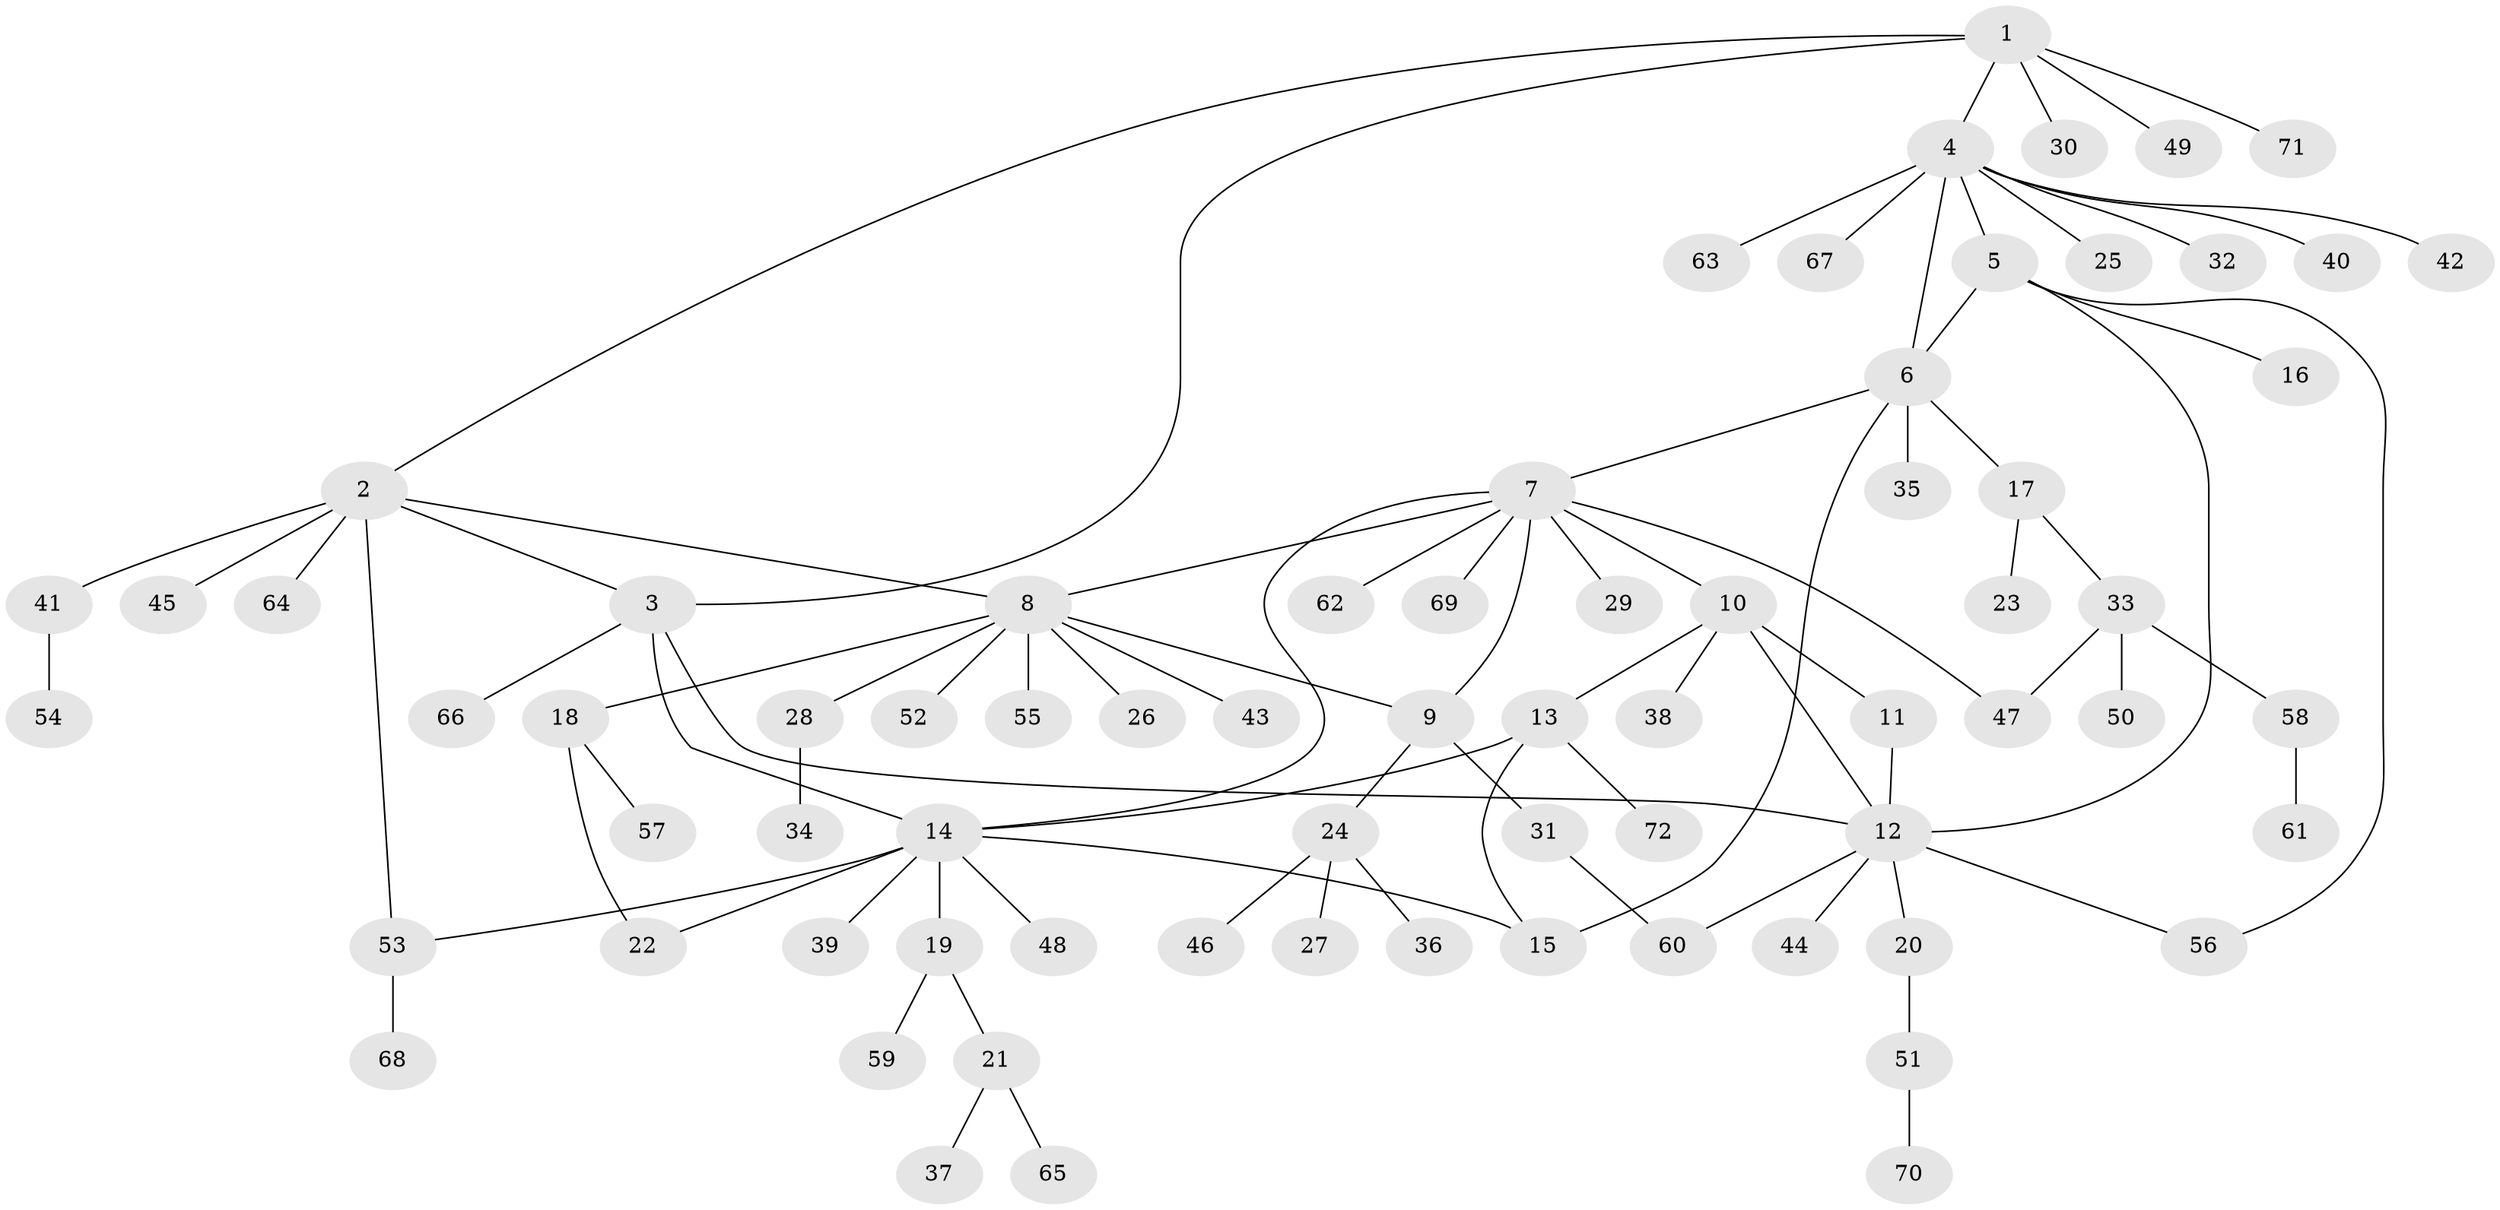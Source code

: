 // coarse degree distribution, {6: 0.04, 8: 0.02, 13: 0.02, 3: 0.04, 4: 0.04, 1: 0.64, 2: 0.16, 12: 0.02, 7: 0.02}
// Generated by graph-tools (version 1.1) at 2025/57/03/04/25 21:57:13]
// undirected, 72 vertices, 87 edges
graph export_dot {
graph [start="1"]
  node [color=gray90,style=filled];
  1;
  2;
  3;
  4;
  5;
  6;
  7;
  8;
  9;
  10;
  11;
  12;
  13;
  14;
  15;
  16;
  17;
  18;
  19;
  20;
  21;
  22;
  23;
  24;
  25;
  26;
  27;
  28;
  29;
  30;
  31;
  32;
  33;
  34;
  35;
  36;
  37;
  38;
  39;
  40;
  41;
  42;
  43;
  44;
  45;
  46;
  47;
  48;
  49;
  50;
  51;
  52;
  53;
  54;
  55;
  56;
  57;
  58;
  59;
  60;
  61;
  62;
  63;
  64;
  65;
  66;
  67;
  68;
  69;
  70;
  71;
  72;
  1 -- 2;
  1 -- 3;
  1 -- 4;
  1 -- 30;
  1 -- 49;
  1 -- 71;
  2 -- 3;
  2 -- 8;
  2 -- 41;
  2 -- 45;
  2 -- 53;
  2 -- 64;
  3 -- 12;
  3 -- 14;
  3 -- 66;
  4 -- 5;
  4 -- 6;
  4 -- 25;
  4 -- 32;
  4 -- 40;
  4 -- 42;
  4 -- 63;
  4 -- 67;
  5 -- 6;
  5 -- 12;
  5 -- 16;
  5 -- 56;
  6 -- 7;
  6 -- 15;
  6 -- 17;
  6 -- 35;
  7 -- 8;
  7 -- 9;
  7 -- 10;
  7 -- 14;
  7 -- 29;
  7 -- 47;
  7 -- 62;
  7 -- 69;
  8 -- 9;
  8 -- 18;
  8 -- 26;
  8 -- 28;
  8 -- 43;
  8 -- 52;
  8 -- 55;
  9 -- 24;
  9 -- 31;
  10 -- 11;
  10 -- 12;
  10 -- 13;
  10 -- 38;
  11 -- 12;
  12 -- 20;
  12 -- 44;
  12 -- 56;
  12 -- 60;
  13 -- 14;
  13 -- 15;
  13 -- 72;
  14 -- 15;
  14 -- 19;
  14 -- 22;
  14 -- 39;
  14 -- 48;
  14 -- 53;
  17 -- 23;
  17 -- 33;
  18 -- 22;
  18 -- 57;
  19 -- 21;
  19 -- 59;
  20 -- 51;
  21 -- 37;
  21 -- 65;
  24 -- 27;
  24 -- 36;
  24 -- 46;
  28 -- 34;
  31 -- 60;
  33 -- 47;
  33 -- 50;
  33 -- 58;
  41 -- 54;
  51 -- 70;
  53 -- 68;
  58 -- 61;
}
